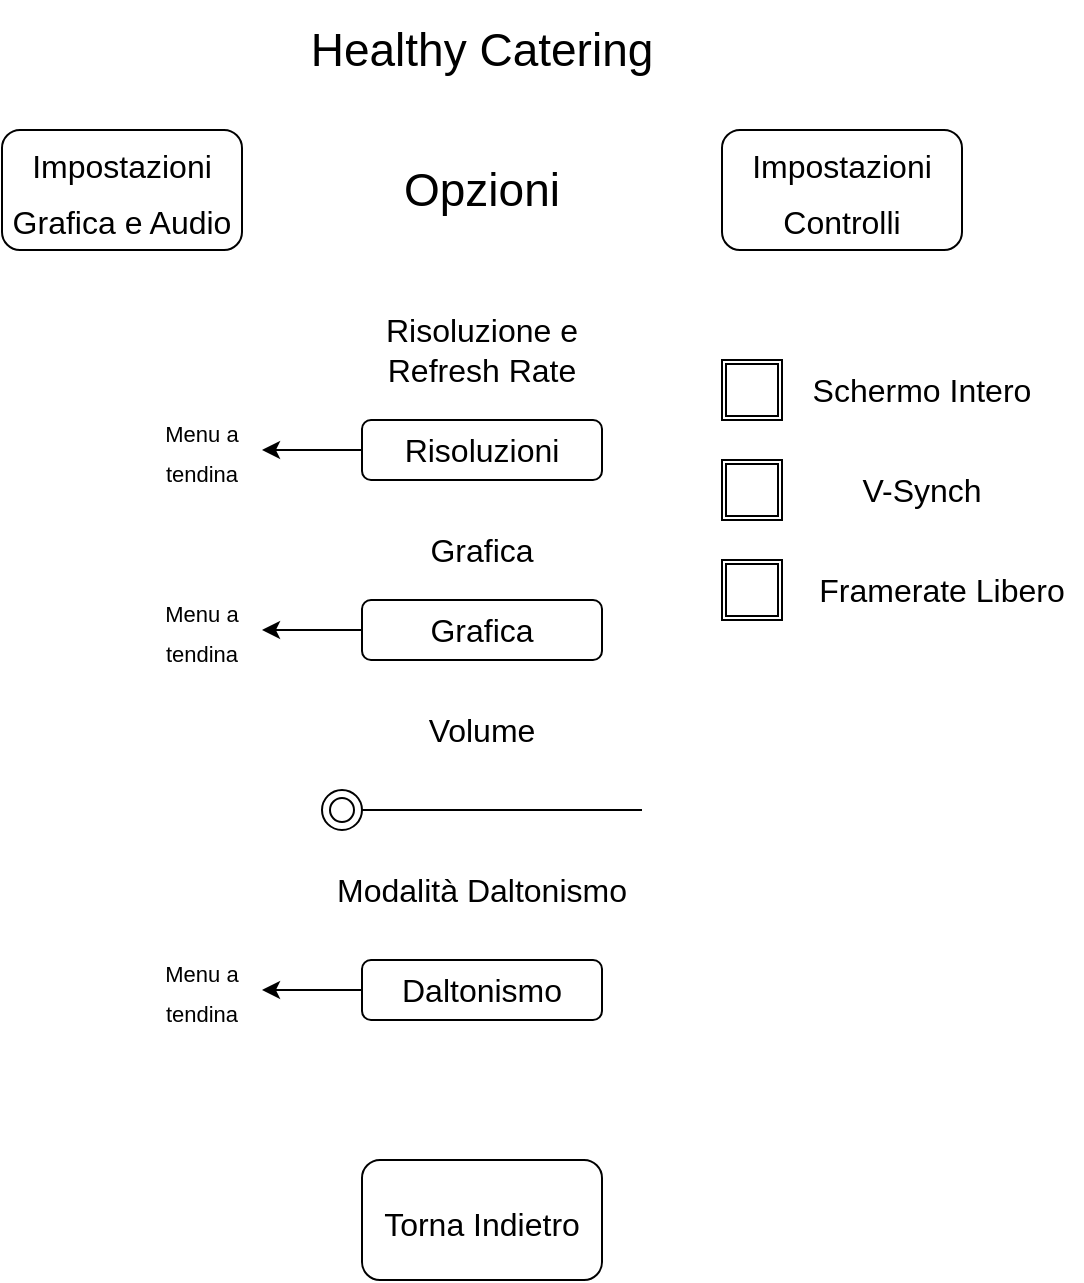 <mxfile version="18.0.3" type="device"><diagram id="u2xqNWCcZT6Zx0NnnoJK" name="Page-1"><mxGraphModel dx="2254" dy="835" grid="1" gridSize="10" guides="1" tooltips="1" connect="1" arrows="1" fold="1" page="1" pageScale="1" pageWidth="827" pageHeight="1169" math="0" shadow="0"><root><mxCell id="0"/><mxCell id="1" parent="0"/><mxCell id="-qWk9D2lYr1B211Cd-G_-7" value="&lt;font style=&quot;font-size: 23px&quot;&gt;Healthy Catering&lt;/font&gt;" style="text;html=1;strokeColor=none;fillColor=none;align=center;verticalAlign=middle;whiteSpace=wrap;rounded=0;" parent="1" vertex="1"><mxGeometry x="110" y="40" width="300" height="50" as="geometry"/></mxCell><mxCell id="-qWk9D2lYr1B211Cd-G_-8" value="Opzioni" style="text;html=1;strokeColor=none;fillColor=none;align=center;verticalAlign=middle;whiteSpace=wrap;rounded=0;fontSize=23;" parent="1" vertex="1"><mxGeometry x="210" y="120" width="100" height="30" as="geometry"/></mxCell><mxCell id="-qWk9D2lYr1B211Cd-G_-10" value="&lt;font style=&quot;font-size: 16px&quot;&gt;Impostazioni Grafica e Audio&lt;/font&gt;" style="rounded=1;whiteSpace=wrap;html=1;fontSize=23;" parent="1" vertex="1"><mxGeometry x="20" y="105" width="120" height="60" as="geometry"/></mxCell><mxCell id="-qWk9D2lYr1B211Cd-G_-11" value="&lt;font style=&quot;font-size: 16px&quot;&gt;Impostazioni Controlli&lt;/font&gt;" style="rounded=1;whiteSpace=wrap;html=1;fontSize=23;" parent="1" vertex="1"><mxGeometry x="380" y="105" width="120" height="60" as="geometry"/></mxCell><mxCell id="-qWk9D2lYr1B211Cd-G_-12" value="Risoluzione e Refresh Rate" style="text;html=1;strokeColor=none;fillColor=none;align=center;verticalAlign=middle;whiteSpace=wrap;rounded=0;fontSize=16;" parent="1" vertex="1"><mxGeometry x="200" y="200" width="120" height="30" as="geometry"/></mxCell><mxCell id="-qWk9D2lYr1B211Cd-G_-13" value="Risoluzioni" style="rounded=1;whiteSpace=wrap;html=1;fontSize=16;" parent="1" vertex="1"><mxGeometry x="200" y="250" width="120" height="30" as="geometry"/></mxCell><mxCell id="-qWk9D2lYr1B211Cd-G_-14" value="Grafica" style="text;html=1;strokeColor=none;fillColor=none;align=center;verticalAlign=middle;whiteSpace=wrap;rounded=0;fontSize=16;" parent="1" vertex="1"><mxGeometry x="200" y="300" width="120" height="30" as="geometry"/></mxCell><mxCell id="-qWk9D2lYr1B211Cd-G_-15" value="Grafica" style="rounded=1;whiteSpace=wrap;html=1;fontSize=16;" parent="1" vertex="1"><mxGeometry x="200" y="340" width="120" height="30" as="geometry"/></mxCell><mxCell id="-qWk9D2lYr1B211Cd-G_-16" value="Volume" style="text;html=1;strokeColor=none;fillColor=none;align=center;verticalAlign=middle;whiteSpace=wrap;rounded=0;fontSize=16;" parent="1" vertex="1"><mxGeometry x="200" y="390" width="120" height="30" as="geometry"/></mxCell><mxCell id="-qWk9D2lYr1B211Cd-G_-18" value="" style="line;strokeWidth=1;rotatable=0;dashed=0;labelPosition=right;align=left;verticalAlign=middle;spacingTop=0;spacingLeft=6;points=[];portConstraint=eastwest;fontSize=16;" parent="1" vertex="1"><mxGeometry x="190" y="440" width="150" height="10" as="geometry"/></mxCell><mxCell id="-qWk9D2lYr1B211Cd-G_-19" value="" style="ellipse;shape=doubleEllipse;whiteSpace=wrap;html=1;fontSize=16;" parent="1" vertex="1"><mxGeometry x="180" y="435" width="20" height="20" as="geometry"/></mxCell><mxCell id="-qWk9D2lYr1B211Cd-G_-20" value="" style="shape=ext;double=1;whiteSpace=wrap;html=1;aspect=fixed;fontSize=16;" parent="1" vertex="1"><mxGeometry x="380" y="220" width="30" height="30" as="geometry"/></mxCell><mxCell id="-qWk9D2lYr1B211Cd-G_-21" value="Schermo Intero" style="text;html=1;strokeColor=none;fillColor=none;align=center;verticalAlign=middle;whiteSpace=wrap;rounded=0;fontSize=16;" parent="1" vertex="1"><mxGeometry x="420" y="220" width="120" height="30" as="geometry"/></mxCell><mxCell id="-qWk9D2lYr1B211Cd-G_-22" value="" style="shape=ext;double=1;whiteSpace=wrap;html=1;aspect=fixed;fontSize=16;" parent="1" vertex="1"><mxGeometry x="380" y="270" width="30" height="30" as="geometry"/></mxCell><mxCell id="-qWk9D2lYr1B211Cd-G_-23" value="V-Synch" style="text;html=1;strokeColor=none;fillColor=none;align=center;verticalAlign=middle;whiteSpace=wrap;rounded=0;fontSize=16;" parent="1" vertex="1"><mxGeometry x="420" y="270" width="120" height="30" as="geometry"/></mxCell><mxCell id="-qWk9D2lYr1B211Cd-G_-24" value="" style="endArrow=classic;html=1;rounded=0;fontSize=16;exitX=0;exitY=0.5;exitDx=0;exitDy=0;" parent="1" source="-qWk9D2lYr1B211Cd-G_-13" target="-qWk9D2lYr1B211Cd-G_-25" edge="1"><mxGeometry width="50" height="50" relative="1" as="geometry"><mxPoint x="250" y="340" as="sourcePoint"/><mxPoint x="140" y="265" as="targetPoint"/></mxGeometry></mxCell><mxCell id="-qWk9D2lYr1B211Cd-G_-25" value="&lt;font style=&quot;font-size: 11px&quot;&gt;Menu a tendina&lt;/font&gt;" style="text;html=1;strokeColor=none;fillColor=none;align=center;verticalAlign=middle;whiteSpace=wrap;rounded=0;fontSize=16;" parent="1" vertex="1"><mxGeometry x="90" y="250" width="60" height="30" as="geometry"/></mxCell><mxCell id="-qWk9D2lYr1B211Cd-G_-26" value="&lt;font style=&quot;font-size: 11px&quot;&gt;Menu a tendina&lt;/font&gt;" style="text;html=1;strokeColor=none;fillColor=none;align=center;verticalAlign=middle;whiteSpace=wrap;rounded=0;fontSize=16;" parent="1" vertex="1"><mxGeometry x="90" y="340" width="60" height="30" as="geometry"/></mxCell><mxCell id="-qWk9D2lYr1B211Cd-G_-27" value="" style="endArrow=classic;html=1;rounded=0;fontSize=11;exitX=0;exitY=0.5;exitDx=0;exitDy=0;entryX=1;entryY=0.5;entryDx=0;entryDy=0;" parent="1" source="-qWk9D2lYr1B211Cd-G_-15" target="-qWk9D2lYr1B211Cd-G_-26" edge="1"><mxGeometry width="50" height="50" relative="1" as="geometry"><mxPoint x="140" y="330" as="sourcePoint"/><mxPoint x="190" y="280" as="targetPoint"/></mxGeometry></mxCell><mxCell id="tCJcxurdVryFzWYPsihI-1" value="Modalità Daltonismo" style="text;html=1;strokeColor=none;fillColor=none;align=center;verticalAlign=middle;whiteSpace=wrap;rounded=0;fontSize=16;" parent="1" vertex="1"><mxGeometry x="185" y="470" width="150" height="30" as="geometry"/></mxCell><mxCell id="tCJcxurdVryFzWYPsihI-2" value="Daltonismo" style="rounded=1;whiteSpace=wrap;html=1;fontSize=16;" parent="1" vertex="1"><mxGeometry x="200" y="520" width="120" height="30" as="geometry"/></mxCell><mxCell id="tCJcxurdVryFzWYPsihI-3" value="" style="endArrow=classic;html=1;rounded=0;fontSize=16;exitX=0;exitY=0.5;exitDx=0;exitDy=0;" parent="1" source="tCJcxurdVryFzWYPsihI-2" target="tCJcxurdVryFzWYPsihI-4" edge="1"><mxGeometry width="50" height="50" relative="1" as="geometry"><mxPoint x="250" y="610" as="sourcePoint"/><mxPoint x="140" y="535" as="targetPoint"/></mxGeometry></mxCell><mxCell id="tCJcxurdVryFzWYPsihI-4" value="&lt;font style=&quot;font-size: 11px&quot;&gt;Menu a tendina&lt;/font&gt;" style="text;html=1;strokeColor=none;fillColor=none;align=center;verticalAlign=middle;whiteSpace=wrap;rounded=0;fontSize=16;" parent="1" vertex="1"><mxGeometry x="90" y="520" width="60" height="30" as="geometry"/></mxCell><mxCell id="yhYoWKQ9h_qxZHvAiLxo-1" value="&lt;font style=&quot;font-size: 16px&quot;&gt;Torna Indietro&lt;/font&gt;" style="rounded=1;whiteSpace=wrap;html=1;fontSize=23;" parent="1" vertex="1"><mxGeometry x="200" y="620" width="120" height="60" as="geometry"/></mxCell><mxCell id="waADCmkx3mbLZ58FCEjc-1" value="" style="shape=ext;double=1;whiteSpace=wrap;html=1;aspect=fixed;fontSize=16;" vertex="1" parent="1"><mxGeometry x="380" y="320" width="30" height="30" as="geometry"/></mxCell><mxCell id="waADCmkx3mbLZ58FCEjc-2" value="Framerate Libero" style="text;html=1;strokeColor=none;fillColor=none;align=center;verticalAlign=middle;whiteSpace=wrap;rounded=0;fontSize=16;" vertex="1" parent="1"><mxGeometry x="420" y="320" width="140" height="30" as="geometry"/></mxCell></root></mxGraphModel></diagram></mxfile>